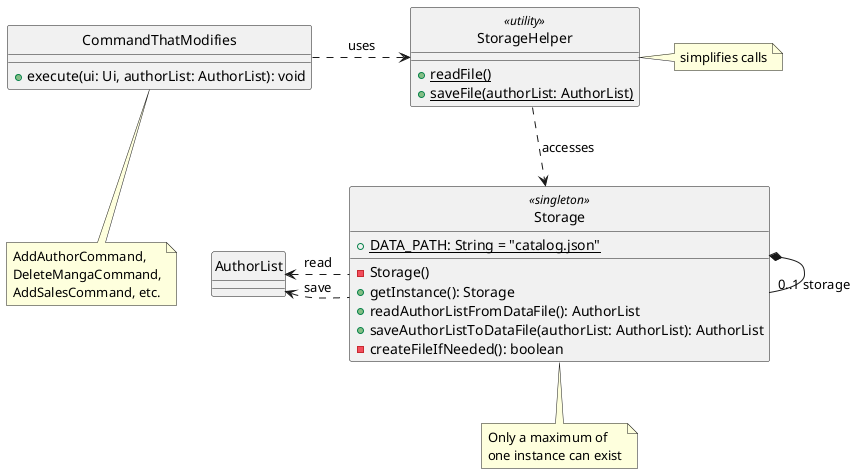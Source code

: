 @startuml
hide circle

class Storage <<singleton>> {
    + {static} DATA_PATH: String = "catalog.json"
    - Storage()
    + getInstance(): Storage
    + readAuthorListFromDataFile(): AuthorList
    + saveAuthorListToDataFile(authorList: AuthorList): AuthorList
    - createFileIfNeeded(): boolean
}
Storage *-- "0..1 storage" Storage
note bottom of Storage: Only a maximum of\none instance can exist

class StorageHelper <<utility>> {
    + {static} readFile()
    + {static} saveFile(authorList: AuthorList)
}
note right: simplifies calls
StorageHelper ..> Storage : accesses

class CommandThatModifies {
    + execute(ui: Ui, authorList: AuthorList): void
}
note bottom: AddAuthorCommand,\nDeleteMangaCommand,\nAddSalesCommand, etc.
CommandThatModifies .> StorageHelper : uses

class AuthorList
AuthorList <. Storage : read
AuthorList <. Storage : save

@enduml